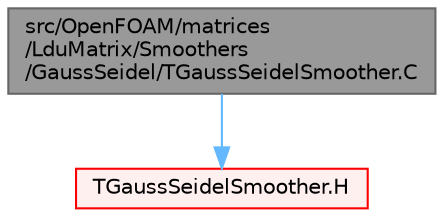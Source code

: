 digraph "src/OpenFOAM/matrices/LduMatrix/Smoothers/GaussSeidel/TGaussSeidelSmoother.C"
{
 // LATEX_PDF_SIZE
  bgcolor="transparent";
  edge [fontname=Helvetica,fontsize=10,labelfontname=Helvetica,labelfontsize=10];
  node [fontname=Helvetica,fontsize=10,shape=box,height=0.2,width=0.4];
  Node1 [id="Node000001",label="src/OpenFOAM/matrices\l/LduMatrix/Smoothers\l/GaussSeidel/TGaussSeidelSmoother.C",height=0.2,width=0.4,color="gray40", fillcolor="grey60", style="filled", fontcolor="black",tooltip=" "];
  Node1 -> Node2 [id="edge1_Node000001_Node000002",color="steelblue1",style="solid",tooltip=" "];
  Node2 [id="Node000002",label="TGaussSeidelSmoother.H",height=0.2,width=0.4,color="red", fillcolor="#FFF0F0", style="filled",URL="$TGaussSeidelSmoother_8H.html",tooltip=" "];
}
